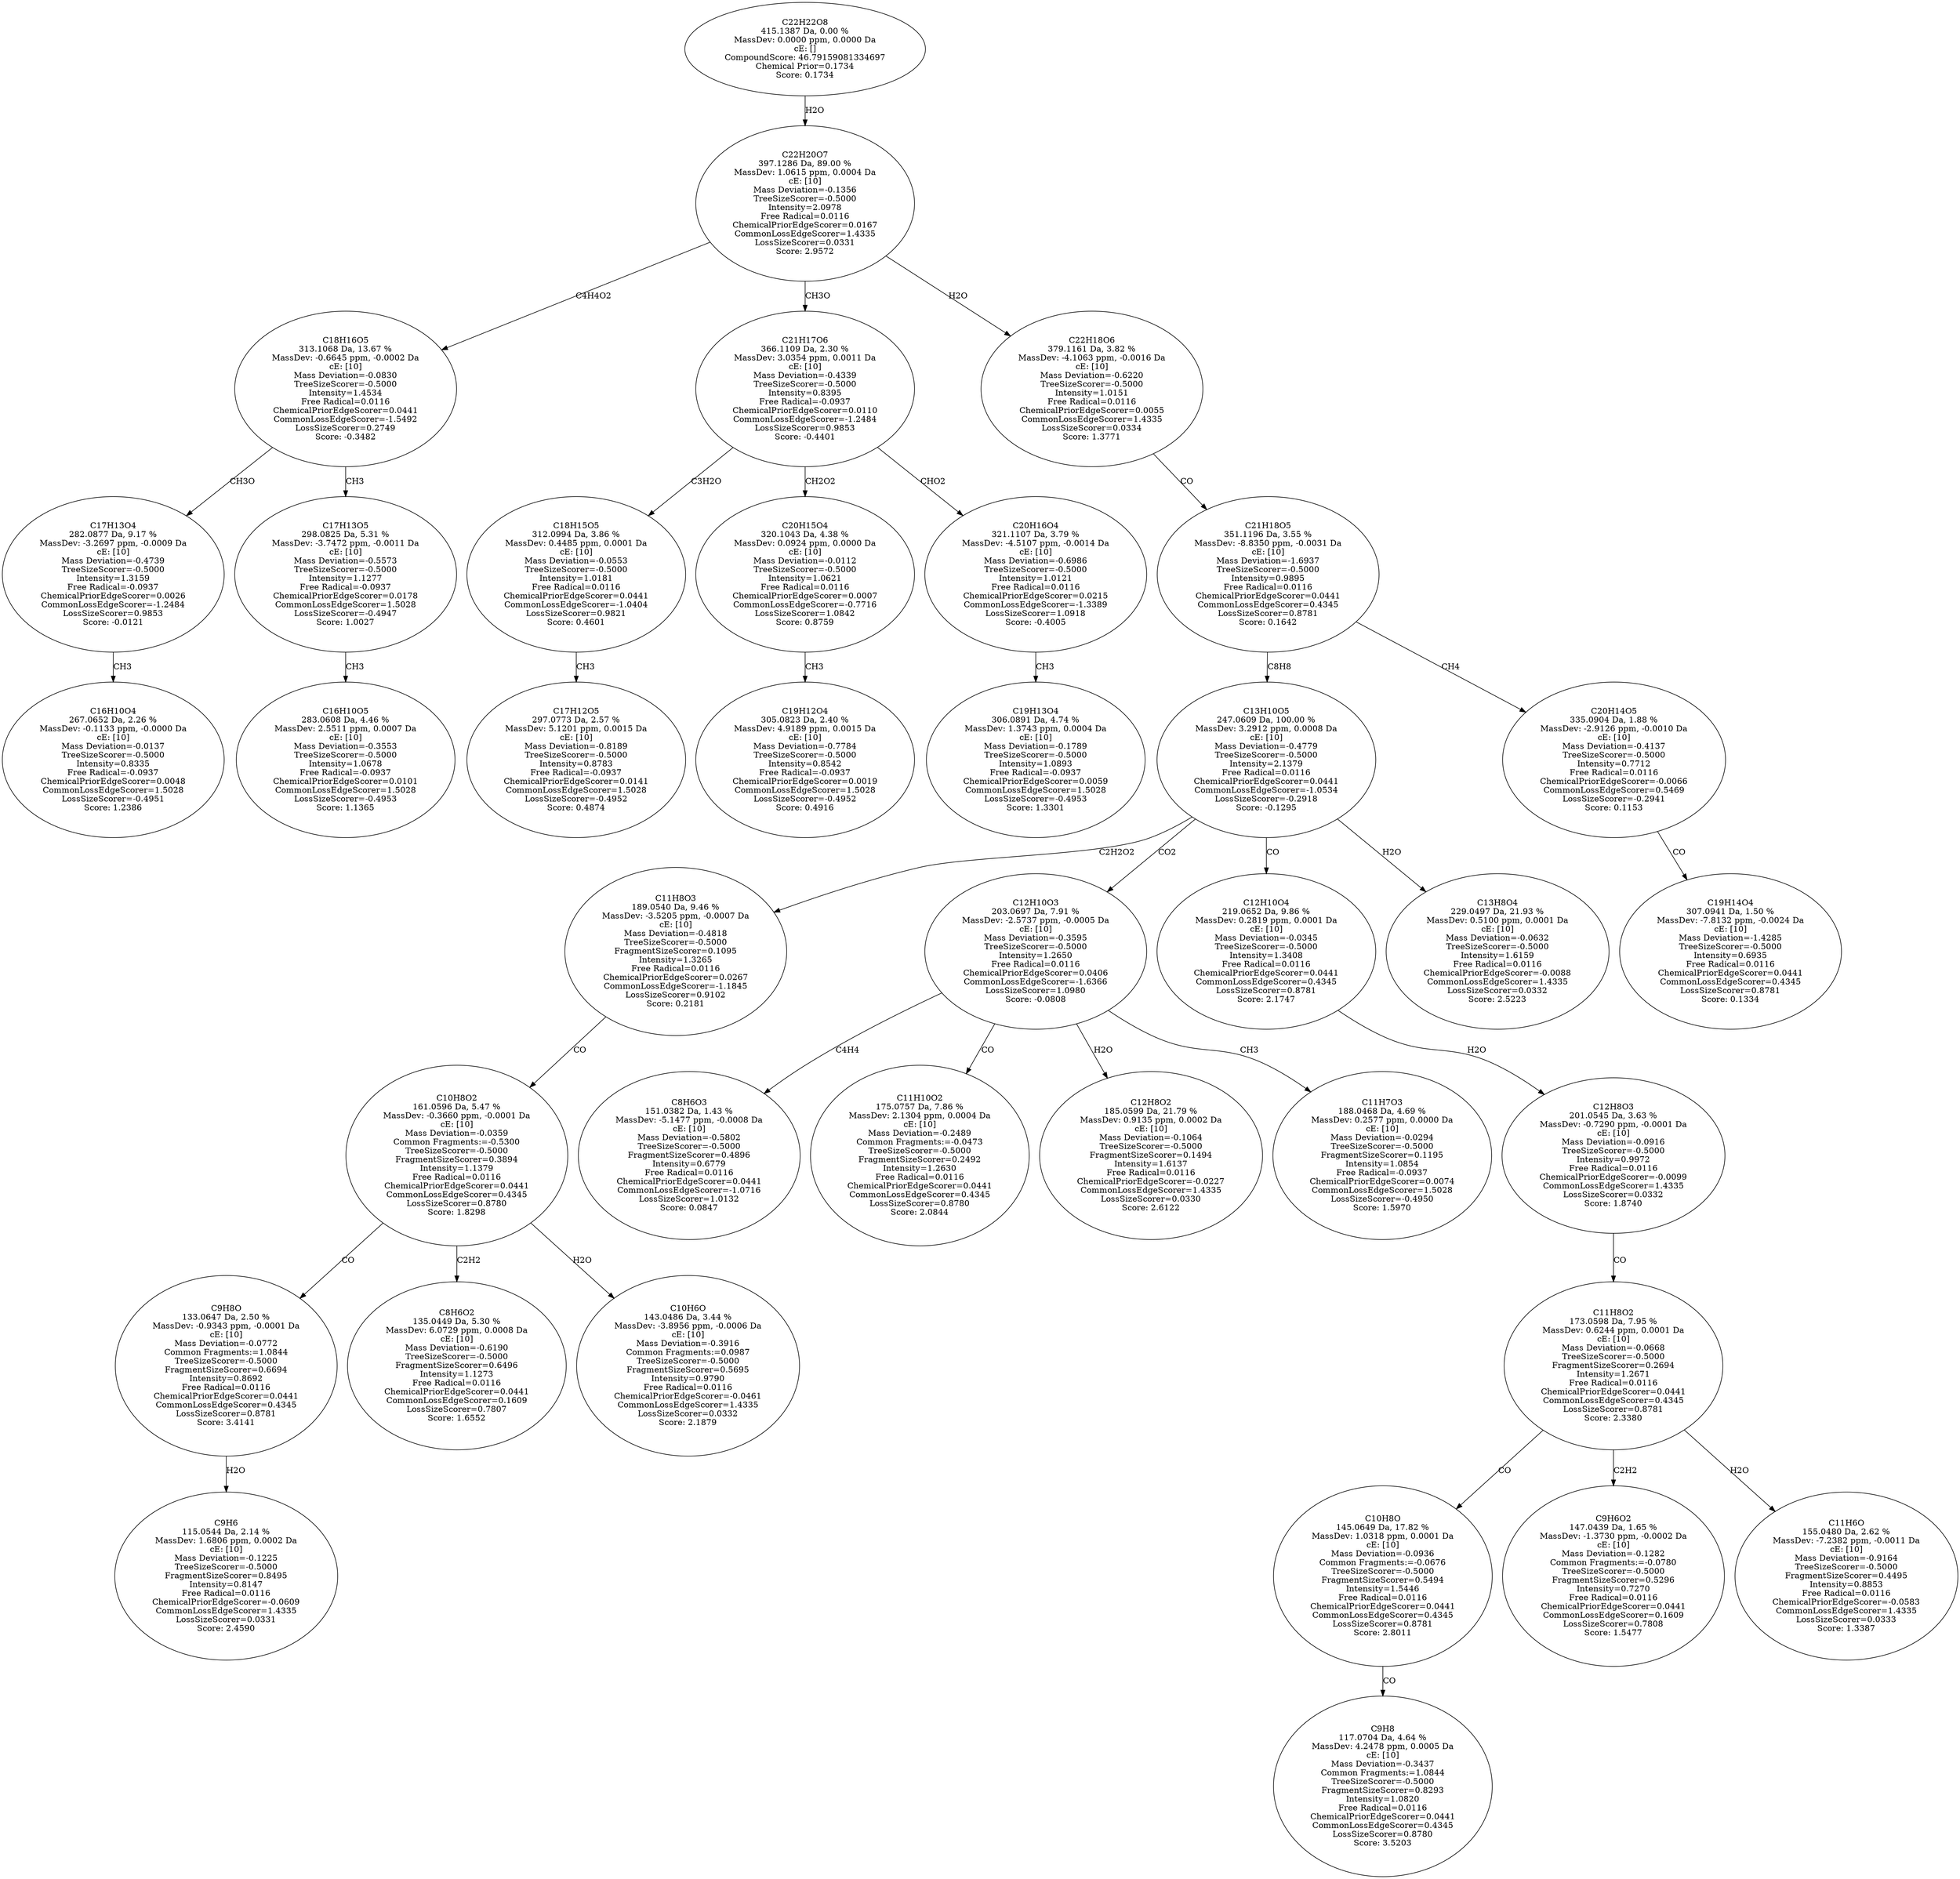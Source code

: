 strict digraph {
v1 [label="C16H10O4\n267.0652 Da, 2.26 %\nMassDev: -0.1133 ppm, -0.0000 Da\ncE: [10]\nMass Deviation=-0.0137\nTreeSizeScorer=-0.5000\nIntensity=0.8335\nFree Radical=-0.0937\nChemicalPriorEdgeScorer=0.0048\nCommonLossEdgeScorer=1.5028\nLossSizeScorer=-0.4951\nScore: 1.2386"];
v2 [label="C17H13O4\n282.0877 Da, 9.17 %\nMassDev: -3.2697 ppm, -0.0009 Da\ncE: [10]\nMass Deviation=-0.4739\nTreeSizeScorer=-0.5000\nIntensity=1.3159\nFree Radical=-0.0937\nChemicalPriorEdgeScorer=0.0026\nCommonLossEdgeScorer=-1.2484\nLossSizeScorer=0.9853\nScore: -0.0121"];
v3 [label="C16H10O5\n283.0608 Da, 4.46 %\nMassDev: 2.5511 ppm, 0.0007 Da\ncE: [10]\nMass Deviation=-0.3553\nTreeSizeScorer=-0.5000\nIntensity=1.0678\nFree Radical=-0.0937\nChemicalPriorEdgeScorer=0.0101\nCommonLossEdgeScorer=1.5028\nLossSizeScorer=-0.4953\nScore: 1.1365"];
v4 [label="C17H13O5\n298.0825 Da, 5.31 %\nMassDev: -3.7472 ppm, -0.0011 Da\ncE: [10]\nMass Deviation=-0.5573\nTreeSizeScorer=-0.5000\nIntensity=1.1277\nFree Radical=-0.0937\nChemicalPriorEdgeScorer=0.0178\nCommonLossEdgeScorer=1.5028\nLossSizeScorer=-0.4947\nScore: 1.0027"];
v5 [label="C18H16O5\n313.1068 Da, 13.67 %\nMassDev: -0.6645 ppm, -0.0002 Da\ncE: [10]\nMass Deviation=-0.0830\nTreeSizeScorer=-0.5000\nIntensity=1.4534\nFree Radical=0.0116\nChemicalPriorEdgeScorer=0.0441\nCommonLossEdgeScorer=-1.5492\nLossSizeScorer=0.2749\nScore: -0.3482"];
v6 [label="C17H12O5\n297.0773 Da, 2.57 %\nMassDev: 5.1201 ppm, 0.0015 Da\ncE: [10]\nMass Deviation=-0.8189\nTreeSizeScorer=-0.5000\nIntensity=0.8783\nFree Radical=-0.0937\nChemicalPriorEdgeScorer=0.0141\nCommonLossEdgeScorer=1.5028\nLossSizeScorer=-0.4952\nScore: 0.4874"];
v7 [label="C18H15O5\n312.0994 Da, 3.86 %\nMassDev: 0.4485 ppm, 0.0001 Da\ncE: [10]\nMass Deviation=-0.0553\nTreeSizeScorer=-0.5000\nIntensity=1.0181\nFree Radical=0.0116\nChemicalPriorEdgeScorer=0.0441\nCommonLossEdgeScorer=-1.0404\nLossSizeScorer=0.9821\nScore: 0.4601"];
v8 [label="C19H12O4\n305.0823 Da, 2.40 %\nMassDev: 4.9189 ppm, 0.0015 Da\ncE: [10]\nMass Deviation=-0.7784\nTreeSizeScorer=-0.5000\nIntensity=0.8542\nFree Radical=-0.0937\nChemicalPriorEdgeScorer=0.0019\nCommonLossEdgeScorer=1.5028\nLossSizeScorer=-0.4952\nScore: 0.4916"];
v9 [label="C20H15O4\n320.1043 Da, 4.38 %\nMassDev: 0.0924 ppm, 0.0000 Da\ncE: [10]\nMass Deviation=-0.0112\nTreeSizeScorer=-0.5000\nIntensity=1.0621\nFree Radical=0.0116\nChemicalPriorEdgeScorer=0.0007\nCommonLossEdgeScorer=-0.7716\nLossSizeScorer=1.0842\nScore: 0.8759"];
v10 [label="C19H13O4\n306.0891 Da, 4.74 %\nMassDev: 1.3743 ppm, 0.0004 Da\ncE: [10]\nMass Deviation=-0.1789\nTreeSizeScorer=-0.5000\nIntensity=1.0893\nFree Radical=-0.0937\nChemicalPriorEdgeScorer=0.0059\nCommonLossEdgeScorer=1.5028\nLossSizeScorer=-0.4953\nScore: 1.3301"];
v11 [label="C20H16O4\n321.1107 Da, 3.79 %\nMassDev: -4.5107 ppm, -0.0014 Da\ncE: [10]\nMass Deviation=-0.6986\nTreeSizeScorer=-0.5000\nIntensity=1.0121\nFree Radical=0.0116\nChemicalPriorEdgeScorer=0.0215\nCommonLossEdgeScorer=-1.3389\nLossSizeScorer=1.0918\nScore: -0.4005"];
v12 [label="C21H17O6\n366.1109 Da, 2.30 %\nMassDev: 3.0354 ppm, 0.0011 Da\ncE: [10]\nMass Deviation=-0.4339\nTreeSizeScorer=-0.5000\nIntensity=0.8395\nFree Radical=-0.0937\nChemicalPriorEdgeScorer=0.0110\nCommonLossEdgeScorer=-1.2484\nLossSizeScorer=0.9853\nScore: -0.4401"];
v13 [label="C9H6\n115.0544 Da, 2.14 %\nMassDev: 1.6806 ppm, 0.0002 Da\ncE: [10]\nMass Deviation=-0.1225\nTreeSizeScorer=-0.5000\nFragmentSizeScorer=0.8495\nIntensity=0.8147\nFree Radical=0.0116\nChemicalPriorEdgeScorer=-0.0609\nCommonLossEdgeScorer=1.4335\nLossSizeScorer=0.0331\nScore: 2.4590"];
v14 [label="C9H8O\n133.0647 Da, 2.50 %\nMassDev: -0.9343 ppm, -0.0001 Da\ncE: [10]\nMass Deviation=-0.0772\nCommon Fragments:=1.0844\nTreeSizeScorer=-0.5000\nFragmentSizeScorer=0.6694\nIntensity=0.8692\nFree Radical=0.0116\nChemicalPriorEdgeScorer=0.0441\nCommonLossEdgeScorer=0.4345\nLossSizeScorer=0.8781\nScore: 3.4141"];
v15 [label="C8H6O2\n135.0449 Da, 5.30 %\nMassDev: 6.0729 ppm, 0.0008 Da\ncE: [10]\nMass Deviation=-0.6190\nTreeSizeScorer=-0.5000\nFragmentSizeScorer=0.6496\nIntensity=1.1273\nFree Radical=0.0116\nChemicalPriorEdgeScorer=0.0441\nCommonLossEdgeScorer=0.1609\nLossSizeScorer=0.7807\nScore: 1.6552"];
v16 [label="C10H6O\n143.0486 Da, 3.44 %\nMassDev: -3.8956 ppm, -0.0006 Da\ncE: [10]\nMass Deviation=-0.3916\nCommon Fragments:=0.0987\nTreeSizeScorer=-0.5000\nFragmentSizeScorer=0.5695\nIntensity=0.9790\nFree Radical=0.0116\nChemicalPriorEdgeScorer=-0.0461\nCommonLossEdgeScorer=1.4335\nLossSizeScorer=0.0332\nScore: 2.1879"];
v17 [label="C10H8O2\n161.0596 Da, 5.47 %\nMassDev: -0.3660 ppm, -0.0001 Da\ncE: [10]\nMass Deviation=-0.0359\nCommon Fragments:=-0.5300\nTreeSizeScorer=-0.5000\nFragmentSizeScorer=0.3894\nIntensity=1.1379\nFree Radical=0.0116\nChemicalPriorEdgeScorer=0.0441\nCommonLossEdgeScorer=0.4345\nLossSizeScorer=0.8780\nScore: 1.8298"];
v18 [label="C11H8O3\n189.0540 Da, 9.46 %\nMassDev: -3.5205 ppm, -0.0007 Da\ncE: [10]\nMass Deviation=-0.4818\nTreeSizeScorer=-0.5000\nFragmentSizeScorer=0.1095\nIntensity=1.3265\nFree Radical=0.0116\nChemicalPriorEdgeScorer=0.0267\nCommonLossEdgeScorer=-1.1845\nLossSizeScorer=0.9102\nScore: 0.2181"];
v19 [label="C8H6O3\n151.0382 Da, 1.43 %\nMassDev: -5.1477 ppm, -0.0008 Da\ncE: [10]\nMass Deviation=-0.5802\nTreeSizeScorer=-0.5000\nFragmentSizeScorer=0.4896\nIntensity=0.6779\nFree Radical=0.0116\nChemicalPriorEdgeScorer=0.0441\nCommonLossEdgeScorer=-1.0716\nLossSizeScorer=1.0132\nScore: 0.0847"];
v20 [label="C11H10O2\n175.0757 Da, 7.86 %\nMassDev: 2.1304 ppm, 0.0004 Da\ncE: [10]\nMass Deviation=-0.2489\nCommon Fragments:=-0.0473\nTreeSizeScorer=-0.5000\nFragmentSizeScorer=0.2492\nIntensity=1.2630\nFree Radical=0.0116\nChemicalPriorEdgeScorer=0.0441\nCommonLossEdgeScorer=0.4345\nLossSizeScorer=0.8780\nScore: 2.0844"];
v21 [label="C12H8O2\n185.0599 Da, 21.79 %\nMassDev: 0.9135 ppm, 0.0002 Da\ncE: [10]\nMass Deviation=-0.1064\nTreeSizeScorer=-0.5000\nFragmentSizeScorer=0.1494\nIntensity=1.6137\nFree Radical=0.0116\nChemicalPriorEdgeScorer=-0.0227\nCommonLossEdgeScorer=1.4335\nLossSizeScorer=0.0330\nScore: 2.6122"];
v22 [label="C11H7O3\n188.0468 Da, 4.69 %\nMassDev: 0.2577 ppm, 0.0000 Da\ncE: [10]\nMass Deviation=-0.0294\nTreeSizeScorer=-0.5000\nFragmentSizeScorer=0.1195\nIntensity=1.0854\nFree Radical=-0.0937\nChemicalPriorEdgeScorer=0.0074\nCommonLossEdgeScorer=1.5028\nLossSizeScorer=-0.4950\nScore: 1.5970"];
v23 [label="C12H10O3\n203.0697 Da, 7.91 %\nMassDev: -2.5737 ppm, -0.0005 Da\ncE: [10]\nMass Deviation=-0.3595\nTreeSizeScorer=-0.5000\nIntensity=1.2650\nFree Radical=0.0116\nChemicalPriorEdgeScorer=0.0406\nCommonLossEdgeScorer=-1.6366\nLossSizeScorer=1.0980\nScore: -0.0808"];
v24 [label="C9H8\n117.0704 Da, 4.64 %\nMassDev: 4.2478 ppm, 0.0005 Da\ncE: [10]\nMass Deviation=-0.3437\nCommon Fragments:=1.0844\nTreeSizeScorer=-0.5000\nFragmentSizeScorer=0.8293\nIntensity=1.0820\nFree Radical=0.0116\nChemicalPriorEdgeScorer=0.0441\nCommonLossEdgeScorer=0.4345\nLossSizeScorer=0.8780\nScore: 3.5203"];
v25 [label="C10H8O\n145.0649 Da, 17.82 %\nMassDev: 1.0318 ppm, 0.0001 Da\ncE: [10]\nMass Deviation=-0.0936\nCommon Fragments:=-0.0676\nTreeSizeScorer=-0.5000\nFragmentSizeScorer=0.5494\nIntensity=1.5446\nFree Radical=0.0116\nChemicalPriorEdgeScorer=0.0441\nCommonLossEdgeScorer=0.4345\nLossSizeScorer=0.8781\nScore: 2.8011"];
v26 [label="C9H6O2\n147.0439 Da, 1.65 %\nMassDev: -1.3730 ppm, -0.0002 Da\ncE: [10]\nMass Deviation=-0.1282\nCommon Fragments:=-0.0780\nTreeSizeScorer=-0.5000\nFragmentSizeScorer=0.5296\nIntensity=0.7270\nFree Radical=0.0116\nChemicalPriorEdgeScorer=0.0441\nCommonLossEdgeScorer=0.1609\nLossSizeScorer=0.7808\nScore: 1.5477"];
v27 [label="C11H6O\n155.0480 Da, 2.62 %\nMassDev: -7.2382 ppm, -0.0011 Da\ncE: [10]\nMass Deviation=-0.9164\nTreeSizeScorer=-0.5000\nFragmentSizeScorer=0.4495\nIntensity=0.8853\nFree Radical=0.0116\nChemicalPriorEdgeScorer=-0.0583\nCommonLossEdgeScorer=1.4335\nLossSizeScorer=0.0333\nScore: 1.3387"];
v28 [label="C11H8O2\n173.0598 Da, 7.95 %\nMassDev: 0.6244 ppm, 0.0001 Da\ncE: [10]\nMass Deviation=-0.0668\nTreeSizeScorer=-0.5000\nFragmentSizeScorer=0.2694\nIntensity=1.2671\nFree Radical=0.0116\nChemicalPriorEdgeScorer=0.0441\nCommonLossEdgeScorer=0.4345\nLossSizeScorer=0.8781\nScore: 2.3380"];
v29 [label="C12H8O3\n201.0545 Da, 3.63 %\nMassDev: -0.7290 ppm, -0.0001 Da\ncE: [10]\nMass Deviation=-0.0916\nTreeSizeScorer=-0.5000\nIntensity=0.9972\nFree Radical=0.0116\nChemicalPriorEdgeScorer=-0.0099\nCommonLossEdgeScorer=1.4335\nLossSizeScorer=0.0332\nScore: 1.8740"];
v30 [label="C12H10O4\n219.0652 Da, 9.86 %\nMassDev: 0.2819 ppm, 0.0001 Da\ncE: [10]\nMass Deviation=-0.0345\nTreeSizeScorer=-0.5000\nIntensity=1.3408\nFree Radical=0.0116\nChemicalPriorEdgeScorer=0.0441\nCommonLossEdgeScorer=0.4345\nLossSizeScorer=0.8781\nScore: 2.1747"];
v31 [label="C13H8O4\n229.0497 Da, 21.93 %\nMassDev: 0.5100 ppm, 0.0001 Da\ncE: [10]\nMass Deviation=-0.0632\nTreeSizeScorer=-0.5000\nIntensity=1.6159\nFree Radical=0.0116\nChemicalPriorEdgeScorer=-0.0088\nCommonLossEdgeScorer=1.4335\nLossSizeScorer=0.0332\nScore: 2.5223"];
v32 [label="C13H10O5\n247.0609 Da, 100.00 %\nMassDev: 3.2912 ppm, 0.0008 Da\ncE: [10]\nMass Deviation=-0.4779\nTreeSizeScorer=-0.5000\nIntensity=2.1379\nFree Radical=0.0116\nChemicalPriorEdgeScorer=0.0441\nCommonLossEdgeScorer=-1.0534\nLossSizeScorer=-0.2918\nScore: -0.1295"];
v33 [label="C19H14O4\n307.0941 Da, 1.50 %\nMassDev: -7.8132 ppm, -0.0024 Da\ncE: [10]\nMass Deviation=-1.4285\nTreeSizeScorer=-0.5000\nIntensity=0.6935\nFree Radical=0.0116\nChemicalPriorEdgeScorer=0.0441\nCommonLossEdgeScorer=0.4345\nLossSizeScorer=0.8781\nScore: 0.1334"];
v34 [label="C20H14O5\n335.0904 Da, 1.88 %\nMassDev: -2.9126 ppm, -0.0010 Da\ncE: [10]\nMass Deviation=-0.4137\nTreeSizeScorer=-0.5000\nIntensity=0.7712\nFree Radical=0.0116\nChemicalPriorEdgeScorer=-0.0066\nCommonLossEdgeScorer=0.5469\nLossSizeScorer=-0.2941\nScore: 0.1153"];
v35 [label="C21H18O5\n351.1196 Da, 3.55 %\nMassDev: -8.8350 ppm, -0.0031 Da\ncE: [10]\nMass Deviation=-1.6937\nTreeSizeScorer=-0.5000\nIntensity=0.9895\nFree Radical=0.0116\nChemicalPriorEdgeScorer=0.0441\nCommonLossEdgeScorer=0.4345\nLossSizeScorer=0.8781\nScore: 0.1642"];
v36 [label="C22H18O6\n379.1161 Da, 3.82 %\nMassDev: -4.1063 ppm, -0.0016 Da\ncE: [10]\nMass Deviation=-0.6220\nTreeSizeScorer=-0.5000\nIntensity=1.0151\nFree Radical=0.0116\nChemicalPriorEdgeScorer=0.0055\nCommonLossEdgeScorer=1.4335\nLossSizeScorer=0.0334\nScore: 1.3771"];
v37 [label="C22H20O7\n397.1286 Da, 89.00 %\nMassDev: 1.0615 ppm, 0.0004 Da\ncE: [10]\nMass Deviation=-0.1356\nTreeSizeScorer=-0.5000\nIntensity=2.0978\nFree Radical=0.0116\nChemicalPriorEdgeScorer=0.0167\nCommonLossEdgeScorer=1.4335\nLossSizeScorer=0.0331\nScore: 2.9572"];
v38 [label="C22H22O8\n415.1387 Da, 0.00 %\nMassDev: 0.0000 ppm, 0.0000 Da\ncE: []\nCompoundScore: 46.79159081334697\nChemical Prior=0.1734\nScore: 0.1734"];
v2 -> v1 [label="CH3"];
v5 -> v2 [label="CH3O"];
v4 -> v3 [label="CH3"];
v5 -> v4 [label="CH3"];
v37 -> v5 [label="C4H4O2"];
v7 -> v6 [label="CH3"];
v12 -> v7 [label="C3H2O"];
v9 -> v8 [label="CH3"];
v12 -> v9 [label="CH2O2"];
v11 -> v10 [label="CH3"];
v12 -> v11 [label="CHO2"];
v37 -> v12 [label="CH3O"];
v14 -> v13 [label="H2O"];
v17 -> v14 [label="CO"];
v17 -> v15 [label="C2H2"];
v17 -> v16 [label="H2O"];
v18 -> v17 [label="CO"];
v32 -> v18 [label="C2H2O2"];
v23 -> v19 [label="C4H4"];
v23 -> v20 [label="CO"];
v23 -> v21 [label="H2O"];
v23 -> v22 [label="CH3"];
v32 -> v23 [label="CO2"];
v25 -> v24 [label="CO"];
v28 -> v25 [label="CO"];
v28 -> v26 [label="C2H2"];
v28 -> v27 [label="H2O"];
v29 -> v28 [label="CO"];
v30 -> v29 [label="H2O"];
v32 -> v30 [label="CO"];
v32 -> v31 [label="H2O"];
v35 -> v32 [label="C8H8"];
v34 -> v33 [label="CO"];
v35 -> v34 [label="CH4"];
v36 -> v35 [label="CO"];
v37 -> v36 [label="H2O"];
v38 -> v37 [label="H2O"];
}